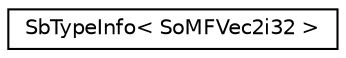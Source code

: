 digraph "Graphical Class Hierarchy"
{
 // LATEX_PDF_SIZE
  edge [fontname="Helvetica",fontsize="10",labelfontname="Helvetica",labelfontsize="10"];
  node [fontname="Helvetica",fontsize="10",shape=record];
  rankdir="LR";
  Node0 [label="SbTypeInfo\< SoMFVec2i32 \>",height=0.2,width=0.4,color="black", fillcolor="white", style="filled",URL="$structSbTypeInfo_3_01SoMFVec2i32_01_4.html",tooltip=" "];
}
